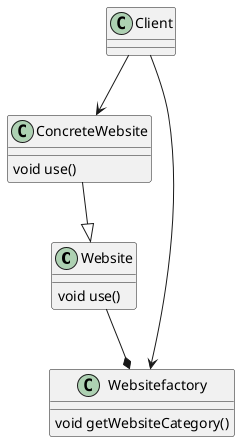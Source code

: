 @startuml
class Website{
void use()

}
class ConcreteWebsite{
void use()
}
class Websitefactory{
void getWebsiteCategory()
}
class Client


ConcreteWebsite --|> Website
Website --* Websitefactory
Client --> Websitefactory
Client --> ConcreteWebsite

@enduml